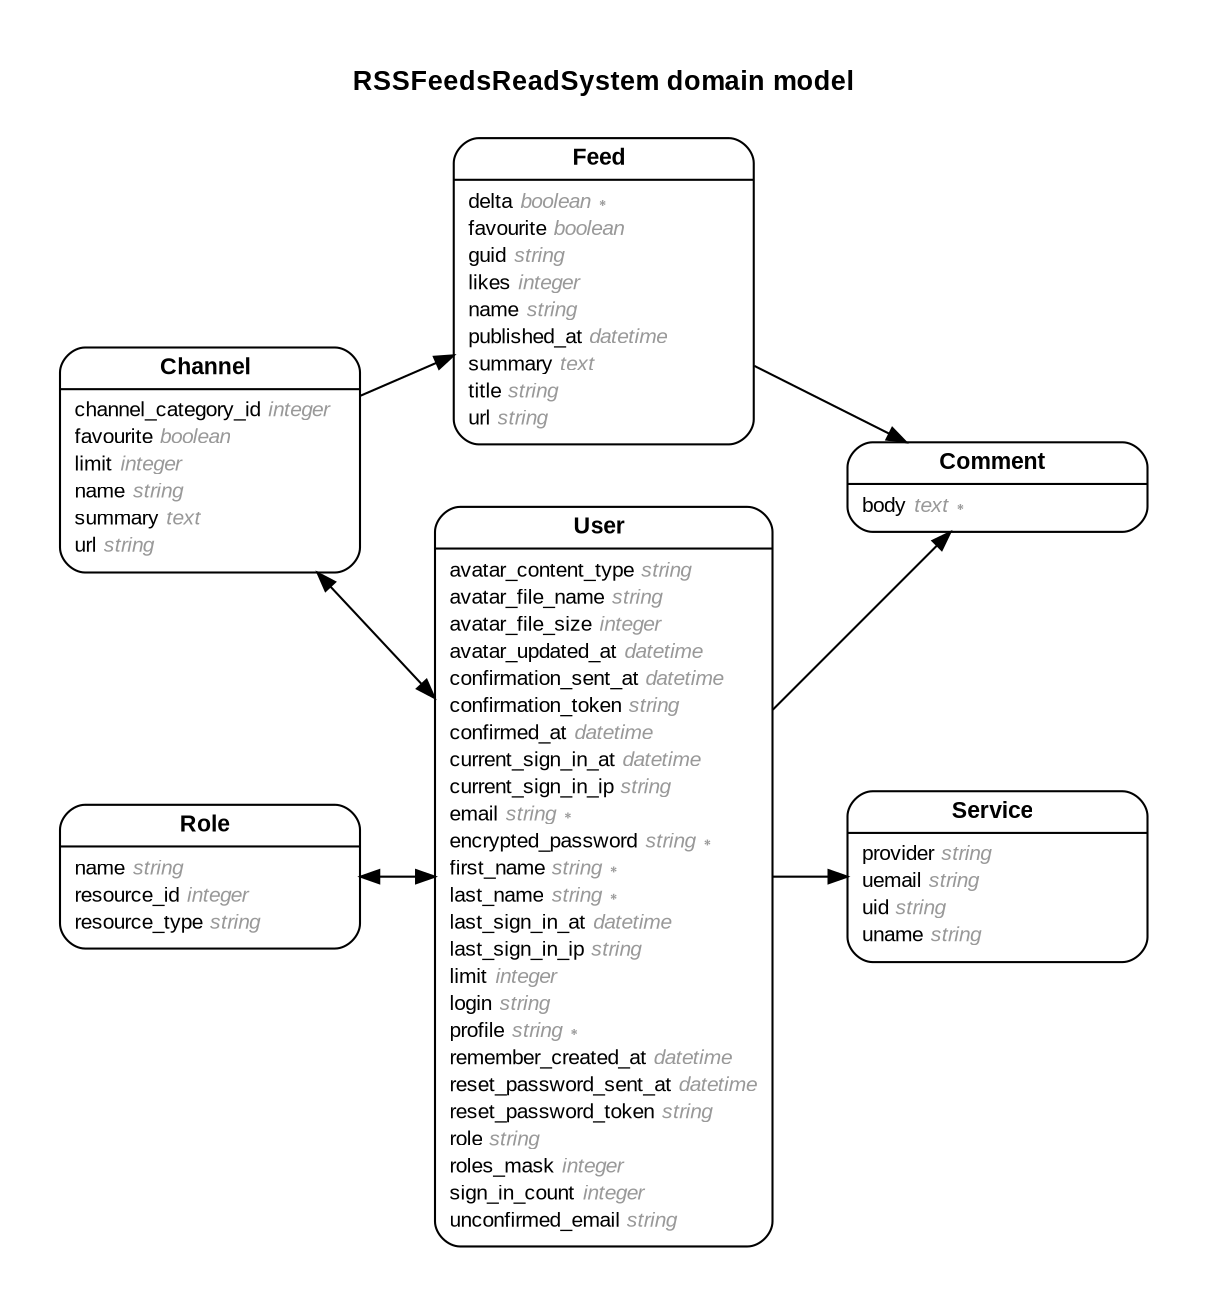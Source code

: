 digraph RSSFeedsReadSystem {
rankdir = "LR";
ranksep = "0.5";
nodesep = "0.4";
pad = "0.4,0.4";
margin = "0,0";
concentrate = "true";
labelloc = "t";
fontsize = "13";
fontname = "Arial Bold";
node[ shape  =  "Mrecord" , fontsize  =  "10" , fontname  =  "Arial" , margin  =  "0.07,0.05" , penwidth  =  "1.0"];
edge[ fontname  =  "Arial" , fontsize  =  "7" , dir  =  "both" , arrowsize  =  "0.9" , penwidth  =  "1.0" , labelangle  =  "32" , labeldistance  =  "1.8"];
label = "RSSFeedsReadSystem domain model\n\n";
m_Channel [label = <<table border="0" align="center" cellspacing="0.5" cellpadding="0" width="134">
  <tr><td align="center" valign="bottom" width="130"><font face="Arial Bold" point-size="11">Channel</font></td></tr>
</table>
|
<table border="0" align="left" cellspacing="2" cellpadding="0" width="134">
  <tr><td align="left" width="130" port="channel_category_id">channel_category_id <font face="Arial Italic" color="grey60">integer</font></td></tr>
  <tr><td align="left" width="130" port="favourite">favourite <font face="Arial Italic" color="grey60">boolean</font></td></tr>
  <tr><td align="left" width="130" port="limit">limit <font face="Arial Italic" color="grey60">integer</font></td></tr>
  <tr><td align="left" width="130" port="name">name <font face="Arial Italic" color="grey60">string</font></td></tr>
  <tr><td align="left" width="130" port="summary">summary <font face="Arial Italic" color="grey60">text</font></td></tr>
  <tr><td align="left" width="130" port="url">url <font face="Arial Italic" color="grey60">string</font></td></tr>
</table>
>];
m_Comment [label = <<table border="0" align="center" cellspacing="0.5" cellpadding="0" width="134">
  <tr><td align="center" valign="bottom" width="130"><font face="Arial Bold" point-size="11">Comment</font></td></tr>
</table>
|
<table border="0" align="left" cellspacing="2" cellpadding="0" width="134">
  <tr><td align="left" width="130" port="body">body <font face="Arial Italic" color="grey60">text ∗</font></td></tr>
</table>
>];
m_Feed [label = <<table border="0" align="center" cellspacing="0.5" cellpadding="0" width="134">
  <tr><td align="center" valign="bottom" width="130"><font face="Arial Bold" point-size="11">Feed</font></td></tr>
</table>
|
<table border="0" align="left" cellspacing="2" cellpadding="0" width="134">
  <tr><td align="left" width="130" port="delta">delta <font face="Arial Italic" color="grey60">boolean ∗</font></td></tr>
  <tr><td align="left" width="130" port="favourite">favourite <font face="Arial Italic" color="grey60">boolean</font></td></tr>
  <tr><td align="left" width="130" port="guid">guid <font face="Arial Italic" color="grey60">string</font></td></tr>
  <tr><td align="left" width="130" port="likes">likes <font face="Arial Italic" color="grey60">integer</font></td></tr>
  <tr><td align="left" width="130" port="name">name <font face="Arial Italic" color="grey60">string</font></td></tr>
  <tr><td align="left" width="130" port="published_at">published_at <font face="Arial Italic" color="grey60">datetime</font></td></tr>
  <tr><td align="left" width="130" port="summary">summary <font face="Arial Italic" color="grey60">text</font></td></tr>
  <tr><td align="left" width="130" port="title">title <font face="Arial Italic" color="grey60">string</font></td></tr>
  <tr><td align="left" width="130" port="url">url <font face="Arial Italic" color="grey60">string</font></td></tr>
</table>
>];
m_Role [label = <<table border="0" align="center" cellspacing="0.5" cellpadding="0" width="134">
  <tr><td align="center" valign="bottom" width="130"><font face="Arial Bold" point-size="11">Role</font></td></tr>
</table>
|
<table border="0" align="left" cellspacing="2" cellpadding="0" width="134">
  <tr><td align="left" width="130" port="name">name <font face="Arial Italic" color="grey60">string</font></td></tr>
  <tr><td align="left" width="130" port="resource_id">resource_id <font face="Arial Italic" color="grey60">integer</font></td></tr>
  <tr><td align="left" width="130" port="resource_type">resource_type <font face="Arial Italic" color="grey60">string</font></td></tr>
</table>
>];
m_Service [label = <<table border="0" align="center" cellspacing="0.5" cellpadding="0" width="134">
  <tr><td align="center" valign="bottom" width="130"><font face="Arial Bold" point-size="11">Service</font></td></tr>
</table>
|
<table border="0" align="left" cellspacing="2" cellpadding="0" width="134">
  <tr><td align="left" width="130" port="provider">provider <font face="Arial Italic" color="grey60">string</font></td></tr>
  <tr><td align="left" width="130" port="uemail">uemail <font face="Arial Italic" color="grey60">string</font></td></tr>
  <tr><td align="left" width="130" port="uid">uid <font face="Arial Italic" color="grey60">string</font></td></tr>
  <tr><td align="left" width="130" port="uname">uname <font face="Arial Italic" color="grey60">string</font></td></tr>
</table>
>];
m_User [label = <<table border="0" align="center" cellspacing="0.5" cellpadding="0" width="134">
  <tr><td align="center" valign="bottom" width="130"><font face="Arial Bold" point-size="11">User</font></td></tr>
</table>
|
<table border="0" align="left" cellspacing="2" cellpadding="0" width="134">
  <tr><td align="left" width="130" port="avatar_content_type">avatar_content_type <font face="Arial Italic" color="grey60">string</font></td></tr>
  <tr><td align="left" width="130" port="avatar_file_name">avatar_file_name <font face="Arial Italic" color="grey60">string</font></td></tr>
  <tr><td align="left" width="130" port="avatar_file_size">avatar_file_size <font face="Arial Italic" color="grey60">integer</font></td></tr>
  <tr><td align="left" width="130" port="avatar_updated_at">avatar_updated_at <font face="Arial Italic" color="grey60">datetime</font></td></tr>
  <tr><td align="left" width="130" port="confirmation_sent_at">confirmation_sent_at <font face="Arial Italic" color="grey60">datetime</font></td></tr>
  <tr><td align="left" width="130" port="confirmation_token">confirmation_token <font face="Arial Italic" color="grey60">string</font></td></tr>
  <tr><td align="left" width="130" port="confirmed_at">confirmed_at <font face="Arial Italic" color="grey60">datetime</font></td></tr>
  <tr><td align="left" width="130" port="current_sign_in_at">current_sign_in_at <font face="Arial Italic" color="grey60">datetime</font></td></tr>
  <tr><td align="left" width="130" port="current_sign_in_ip">current_sign_in_ip <font face="Arial Italic" color="grey60">string</font></td></tr>
  <tr><td align="left" width="130" port="email">email <font face="Arial Italic" color="grey60">string ∗</font></td></tr>
  <tr><td align="left" width="130" port="encrypted_password">encrypted_password <font face="Arial Italic" color="grey60">string ∗</font></td></tr>
  <tr><td align="left" width="130" port="first_name">first_name <font face="Arial Italic" color="grey60">string ∗</font></td></tr>
  <tr><td align="left" width="130" port="last_name">last_name <font face="Arial Italic" color="grey60">string ∗</font></td></tr>
  <tr><td align="left" width="130" port="last_sign_in_at">last_sign_in_at <font face="Arial Italic" color="grey60">datetime</font></td></tr>
  <tr><td align="left" width="130" port="last_sign_in_ip">last_sign_in_ip <font face="Arial Italic" color="grey60">string</font></td></tr>
  <tr><td align="left" width="130" port="limit">limit <font face="Arial Italic" color="grey60">integer</font></td></tr>
  <tr><td align="left" width="130" port="login">login <font face="Arial Italic" color="grey60">string</font></td></tr>
  <tr><td align="left" width="130" port="profile">profile <font face="Arial Italic" color="grey60">string ∗</font></td></tr>
  <tr><td align="left" width="130" port="remember_created_at">remember_created_at <font face="Arial Italic" color="grey60">datetime</font></td></tr>
  <tr><td align="left" width="130" port="reset_password_sent_at">reset_password_sent_at <font face="Arial Italic" color="grey60">datetime</font></td></tr>
  <tr><td align="left" width="130" port="reset_password_token">reset_password_token <font face="Arial Italic" color="grey60">string</font></td></tr>
  <tr><td align="left" width="130" port="role">role <font face="Arial Italic" color="grey60">string</font></td></tr>
  <tr><td align="left" width="130" port="roles_mask">roles_mask <font face="Arial Italic" color="grey60">integer</font></td></tr>
  <tr><td align="left" width="130" port="sign_in_count">sign_in_count <font face="Arial Italic" color="grey60">integer</font></td></tr>
  <tr><td align="left" width="130" port="unconfirmed_email">unconfirmed_email <font face="Arial Italic" color="grey60">string</font></td></tr>
</table>
>];
  m_User -> m_Service [arrowhead = "normal", arrowtail = "none", weight = "2"];
  m_Channel -> m_User [arrowhead = "normal", arrowtail = "normal", weight = "2"];
  m_User -> m_Comment [arrowhead = "normal", arrowtail = "none", weight = "2"];
  m_Channel -> m_Feed [arrowhead = "normal", arrowtail = "none", weight = "2"];
  m_Feed -> m_Comment [arrowhead = "normal", arrowtail = "none", weight = "2"];
  m_Role -> m_User [arrowhead = "normal", arrowtail = "normal", weight = "1"];
}
